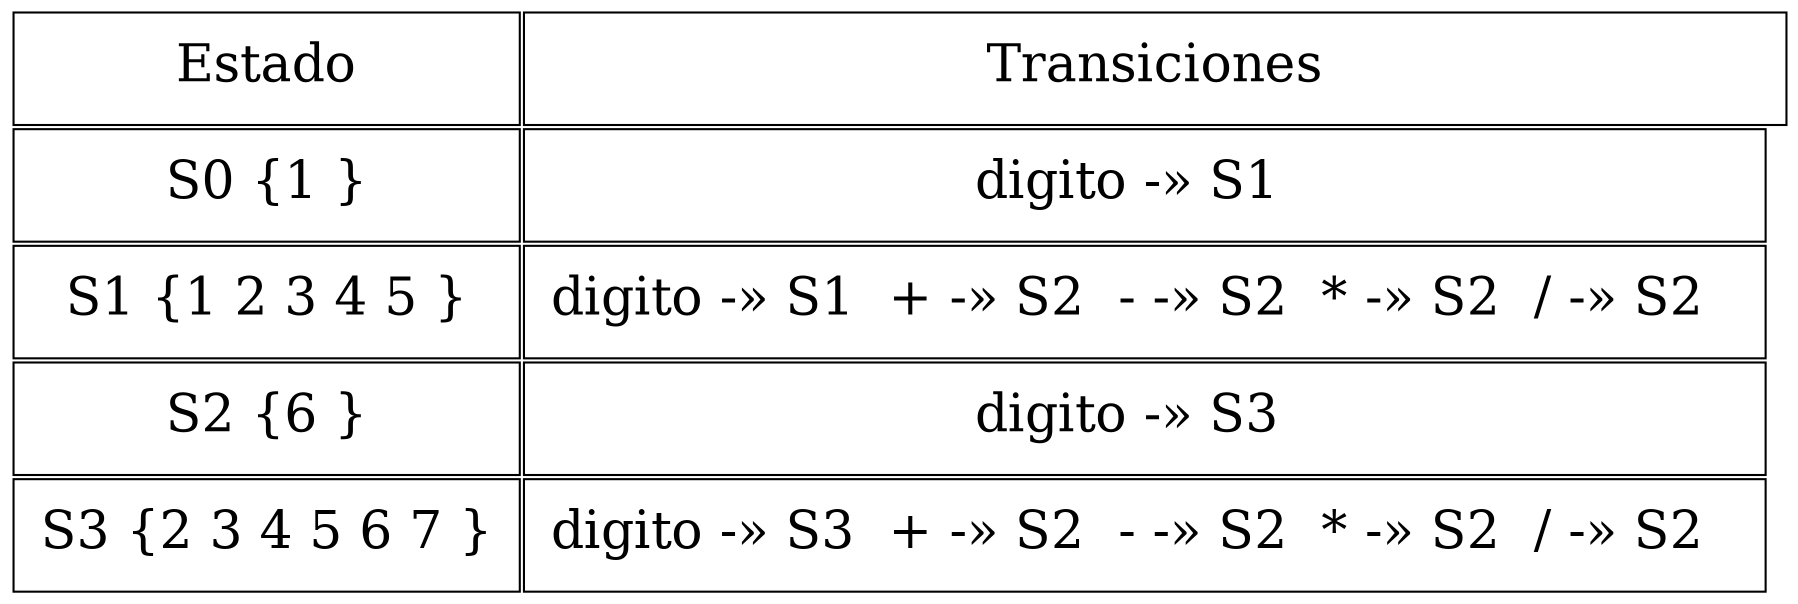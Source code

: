 digraph {
splines="line";
rankdir = TB;
node [shape=plain, height=0.5, width=1.5, fontsize=25];
graph[dpi=90];

N [label=<
<table border="0" cellborder="1" cellpadding="12">
  <tr><td>Estado</td><td colspan="6">Transiciones</td></tr>  <tr><td>S0 {1 }</td><td>digito -» S1  </td></tr>
  <tr><td>S1 {1 2 3 4 5 }</td><td>digito -» S1  + -» S2  - -» S2  * -» S2  / -» S2  </td></tr>
  <tr><td>S2 {6 }</td><td>digito -» S3  </td></tr>
  <tr><td>S3 {2 3 4 5 6 7 }</td><td>digito -» S3  + -» S2  - -» S2  * -» S2  / -» S2  </td></tr>
</table>>];
}